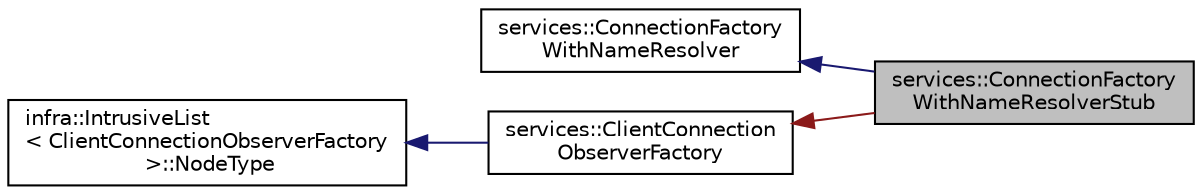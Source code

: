 digraph "services::ConnectionFactoryWithNameResolverStub"
{
 // INTERACTIVE_SVG=YES
  edge [fontname="Helvetica",fontsize="10",labelfontname="Helvetica",labelfontsize="10"];
  node [fontname="Helvetica",fontsize="10",shape=record];
  rankdir="LR";
  Node0 [label="services::ConnectionFactory\lWithNameResolverStub",height=0.2,width=0.4,color="black", fillcolor="grey75", style="filled", fontcolor="black"];
  Node1 -> Node0 [dir="back",color="midnightblue",fontsize="10",style="solid",fontname="Helvetica"];
  Node1 [label="services::ConnectionFactory\lWithNameResolver",height=0.2,width=0.4,color="black", fillcolor="white", style="filled",URL="$dc/dfc/classservices_1_1_connection_factory_with_name_resolver.html"];
  Node2 -> Node0 [dir="back",color="firebrick4",fontsize="10",style="solid",fontname="Helvetica"];
  Node2 [label="services::ClientConnection\lObserverFactory",height=0.2,width=0.4,color="black", fillcolor="white", style="filled",URL="$dc/d43/classservices_1_1_client_connection_observer_factory.html"];
  Node3 -> Node2 [dir="back",color="midnightblue",fontsize="10",style="solid",fontname="Helvetica"];
  Node3 [label="infra::IntrusiveList\l\< ClientConnectionObserverFactory\l \>::NodeType",height=0.2,width=0.4,color="black", fillcolor="white", style="filled",URL="$d7/da5/classinfra_1_1detail_1_1_intrusive_list_node.html"];
}
